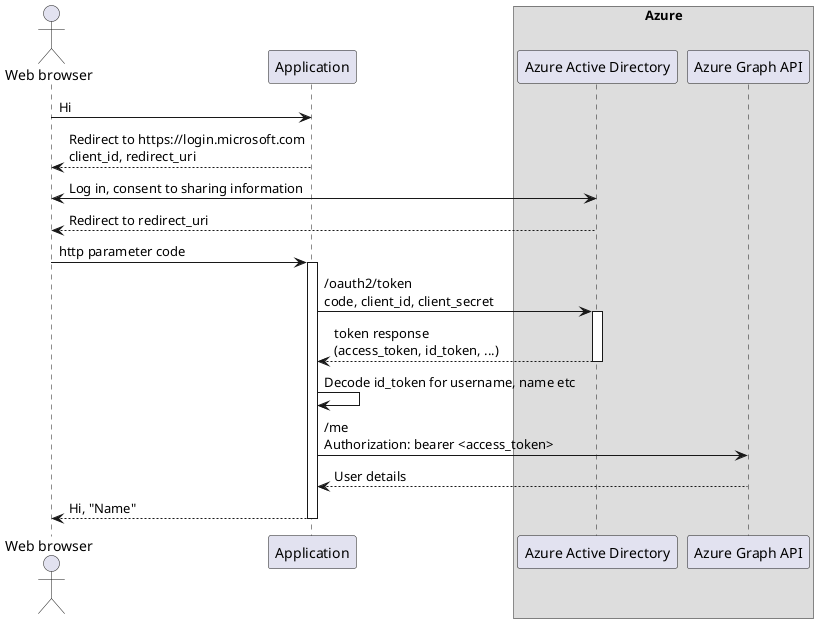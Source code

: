 @startuml OAuth2 Sequence with Azure Active Directory

actor browser as "Web browser"
participant application as "Application"
box "Azure"
    participant idp as "Azure Active Directory"
    participant api as "Azure Graph API"
end box


browser -> application: Hi
browser <-- application: Redirect to https://login.microsoft.com\nclient_id, redirect_uri
browser <-> idp: Log in, consent to sharing information
browser <-- idp: Redirect to redirect_uri
browser -> application ++: http parameter code
application -> idp ++: /oauth2/token\ncode, client_id, client_secret
application <-- idp --: token response\n(access_token, id_token, ...)
application -> application: Decode id_token for username, name etc
application -> api: /me\nAuthorization: bearer <access_token>
application <-- api: User details
browser <-- application --: Hi, "Name" 

@enduml
